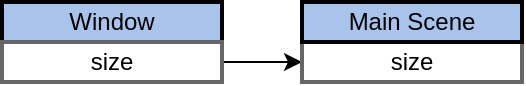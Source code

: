 <mxfile version="12.1.9" type="github" pages="1"><diagram id="ya_K8qT7NDXAFuwK0zz7" name="Page-1"><mxGraphModel dx="1172" dy="764" grid="1" gridSize="10" guides="1" tooltips="1" connect="1" arrows="1" fold="1" page="1" pageScale="1" pageWidth="827" pageHeight="1169" math="0" shadow="0"><root><mxCell id="0"/><mxCell id="1" parent="0"/><mxCell id="6QXtoHnV72dtA-wBQa-R-1" value="Window" style="text;html=1;strokeColor=#000000;fillColor=#A9C4EB;align=center;verticalAlign=middle;whiteSpace=wrap;rounded=0;strokeWidth=2;" vertex="1" parent="1"><mxGeometry x="40" y="20" width="110" height="20" as="geometry"/></mxCell><mxCell id="6QXtoHnV72dtA-wBQa-R-4" style="edgeStyle=orthogonalEdgeStyle;rounded=0;orthogonalLoop=1;jettySize=auto;html=1;exitX=1;exitY=0.5;exitDx=0;exitDy=0;entryX=0;entryY=0.5;entryDx=0;entryDy=0;" edge="1" parent="1" source="6QXtoHnV72dtA-wBQa-R-2" target="6QXtoHnV72dtA-wBQa-R-5"><mxGeometry relative="1" as="geometry"><mxPoint x="270" y="50" as="targetPoint"/></mxGeometry></mxCell><mxCell id="6QXtoHnV72dtA-wBQa-R-2" value="size" style="text;html=1;strokeColor=#666666;fillColor=none;align=center;verticalAlign=middle;whiteSpace=wrap;rounded=0;strokeWidth=2;" vertex="1" parent="1"><mxGeometry x="40" y="40" width="110" height="20" as="geometry"/></mxCell><mxCell id="6QXtoHnV72dtA-wBQa-R-5" value="size" style="text;html=1;strokeColor=#666666;fillColor=none;align=center;verticalAlign=middle;whiteSpace=wrap;rounded=0;strokeWidth=2;" vertex="1" parent="1"><mxGeometry x="190" y="40" width="110" height="20" as="geometry"/></mxCell><mxCell id="6QXtoHnV72dtA-wBQa-R-8" value="Main Scene" style="text;html=1;strokeColor=#000000;fillColor=#A9C4EB;align=center;verticalAlign=middle;whiteSpace=wrap;rounded=0;strokeWidth=2;" vertex="1" parent="1"><mxGeometry x="190" y="20" width="110" height="20" as="geometry"/></mxCell></root></mxGraphModel></diagram></mxfile>